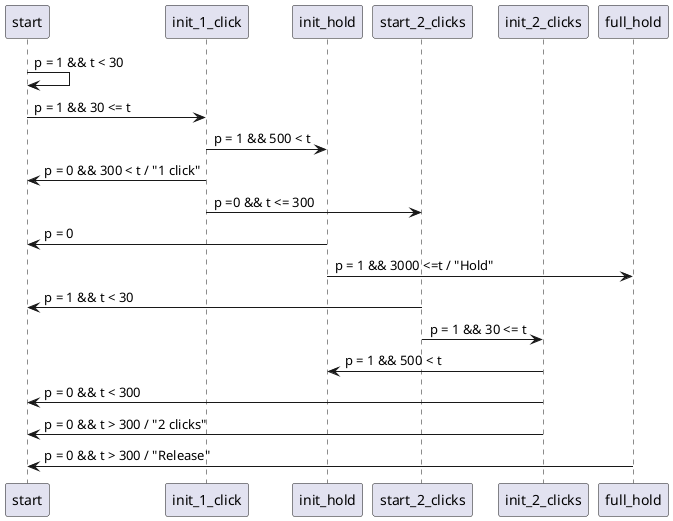 @startuml fsm
' Defining participants
participant start
participant init_1_click
participant init_hold
participant start_2_clicks
participant init_2_clicks
participant full_hold

' Defining the transitions and conditions
start -> start : p = 1 && t < 30
start -> init_1_click : p = 1 && 30 <= t

init_1_click -> init_hold : p = 1 && 500 < t
init_1_click -> start: p = 0 && 300 < t / "1 click"
init_1_click -> start_2_clicks: p =0 && t <= 300

init_hold -> start : p = 0
init_hold -> full_hold: p = 1 && 3000 <=t / "Hold"

start_2_clicks -> start : p = 1 && t < 30 
start_2_clicks -> init_2_clicks : p = 1 && 30 <= t


init_2_clicks -> init_hold :  p = 1 && 500 < t
init_2_clicks -> start :      p = 0 && t < 300
init_2_clicks -> start :      p = 0 && t > 300 / "2 clicks"


full_hold -> start : p = 0 && t > 300 / "Release"

@enduml
